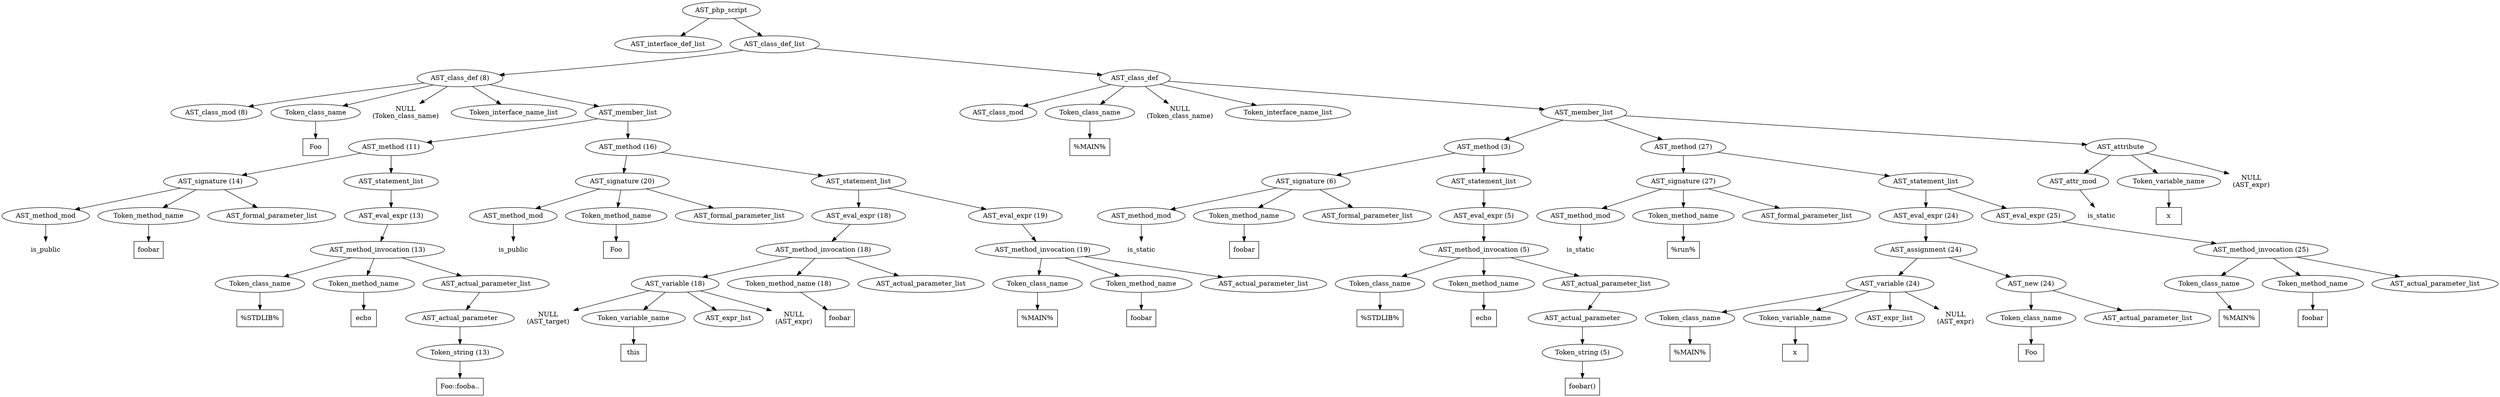 /*
 * AST in dot format generated by phc -- the PHP compiler
 */

digraph AST {
node_0 [label="AST_php_script"];
node_1 [label="AST_interface_def_list"];
node_2 [label="AST_class_def_list"];
node_3 [label="AST_class_def (8)"];
node_4 [label="AST_class_mod (8)"];
node_5 [label="Token_class_name"];
node_6 [label="Foo", shape=box]
node_5 -> node_6;
node_7 [label="NULL\n(Token_class_name)", shape=plaintext]
node_8 [label="Token_interface_name_list"];
node_9 [label="AST_member_list"];
node_10 [label="AST_method (11)"];
node_11 [label="AST_signature (14)"];
node_12 [label="AST_method_mod"];
node_13 [label="is_public", shape=plaintext]
node_12 -> node_13;
node_14 [label="Token_method_name"];
node_15 [label="foobar", shape=box]
node_14 -> node_15;
node_16 [label="AST_formal_parameter_list"];
node_11 -> node_16;
node_11 -> node_14;
node_11 -> node_12;
node_17 [label="AST_statement_list"];
node_18 [label="AST_eval_expr (13)"];
node_19 [label="AST_method_invocation (13)"];
node_20 [label="Token_class_name"];
node_21 [label="%STDLIB%", shape=box]
node_20 -> node_21;
node_22 [label="Token_method_name"];
node_23 [label="echo", shape=box]
node_22 -> node_23;
node_24 [label="AST_actual_parameter_list"];
node_25 [label="AST_actual_parameter"];
node_26 [label="Token_string (13)"];
node_27 [label="Foo::fooba..", shape=box]
node_26 -> node_27;
node_25 -> node_26;
node_24 -> node_25;
node_19 -> node_24;
node_19 -> node_22;
node_19 -> node_20;
node_18 -> node_19;
node_17 -> node_18;
node_10 -> node_17;
node_10 -> node_11;
node_28 [label="AST_method (16)"];
node_29 [label="AST_signature (20)"];
node_30 [label="AST_method_mod"];
node_31 [label="is_public", shape=plaintext]
node_30 -> node_31;
node_32 [label="Token_method_name"];
node_33 [label="Foo", shape=box]
node_32 -> node_33;
node_34 [label="AST_formal_parameter_list"];
node_29 -> node_34;
node_29 -> node_32;
node_29 -> node_30;
node_35 [label="AST_statement_list"];
node_36 [label="AST_eval_expr (18)"];
node_37 [label="AST_method_invocation (18)"];
node_38 [label="AST_variable (18)"];
node_39 [label="NULL\n(AST_target)", shape=plaintext]
node_40 [label="Token_variable_name"];
node_41 [label="this", shape=box]
node_40 -> node_41;
node_42 [label="AST_expr_list"];
node_43 [label="NULL\n(AST_expr)", shape=plaintext]
node_38 -> node_43;
node_38 -> node_42;
node_38 -> node_40;
node_38 -> node_39;
node_44 [label="Token_method_name (18)"];
node_45 [label="foobar", shape=box]
node_44 -> node_45;
node_46 [label="AST_actual_parameter_list"];
node_37 -> node_46;
node_37 -> node_44;
node_37 -> node_38;
node_36 -> node_37;
node_47 [label="AST_eval_expr (19)"];
node_48 [label="AST_method_invocation (19)"];
node_49 [label="Token_class_name"];
node_50 [label="%MAIN%", shape=box]
node_49 -> node_50;
node_51 [label="Token_method_name"];
node_52 [label="foobar", shape=box]
node_51 -> node_52;
node_53 [label="AST_actual_parameter_list"];
node_48 -> node_53;
node_48 -> node_51;
node_48 -> node_49;
node_47 -> node_48;
node_35 -> node_47;
node_35 -> node_36;
node_28 -> node_35;
node_28 -> node_29;
node_9 -> node_28;
node_9 -> node_10;
node_3 -> node_9;
node_3 -> node_8;
node_3 -> node_7;
node_3 -> node_5;
node_3 -> node_4;
node_54 [label="AST_class_def"];
node_55 [label="AST_class_mod"];
node_56 [label="Token_class_name"];
node_57 [label="%MAIN%", shape=box]
node_56 -> node_57;
node_58 [label="NULL\n(Token_class_name)", shape=plaintext]
node_59 [label="Token_interface_name_list"];
node_60 [label="AST_member_list"];
node_61 [label="AST_method (3)"];
node_62 [label="AST_signature (6)"];
node_63 [label="AST_method_mod"];
node_64 [label="is_static", shape=plaintext]
node_63 -> node_64;
node_65 [label="Token_method_name"];
node_66 [label="foobar", shape=box]
node_65 -> node_66;
node_67 [label="AST_formal_parameter_list"];
node_62 -> node_67;
node_62 -> node_65;
node_62 -> node_63;
node_68 [label="AST_statement_list"];
node_69 [label="AST_eval_expr (5)"];
node_70 [label="AST_method_invocation (5)"];
node_71 [label="Token_class_name"];
node_72 [label="%STDLIB%", shape=box]
node_71 -> node_72;
node_73 [label="Token_method_name"];
node_74 [label="echo", shape=box]
node_73 -> node_74;
node_75 [label="AST_actual_parameter_list"];
node_76 [label="AST_actual_parameter"];
node_77 [label="Token_string (5)"];
node_78 [label="foobar()", shape=box]
node_77 -> node_78;
node_76 -> node_77;
node_75 -> node_76;
node_70 -> node_75;
node_70 -> node_73;
node_70 -> node_71;
node_69 -> node_70;
node_68 -> node_69;
node_61 -> node_68;
node_61 -> node_62;
node_79 [label="AST_method (27)"];
node_80 [label="AST_signature (27)"];
node_81 [label="AST_method_mod"];
node_82 [label="is_static", shape=plaintext]
node_81 -> node_82;
node_83 [label="Token_method_name"];
node_84 [label="%run%", shape=box]
node_83 -> node_84;
node_85 [label="AST_formal_parameter_list"];
node_80 -> node_85;
node_80 -> node_83;
node_80 -> node_81;
node_86 [label="AST_statement_list"];
node_87 [label="AST_eval_expr (24)"];
node_88 [label="AST_assignment (24)"];
node_89 [label="AST_variable (24)"];
node_90 [label="Token_class_name"];
node_91 [label="%MAIN%", shape=box]
node_90 -> node_91;
node_92 [label="Token_variable_name"];
node_93 [label="x", shape=box]
node_92 -> node_93;
node_94 [label="AST_expr_list"];
node_95 [label="NULL\n(AST_expr)", shape=plaintext]
node_89 -> node_95;
node_89 -> node_94;
node_89 -> node_92;
node_89 -> node_90;
node_96 [label="AST_new (24)"];
node_97 [label="Token_class_name"];
node_98 [label="Foo", shape=box]
node_97 -> node_98;
node_99 [label="AST_actual_parameter_list"];
node_96 -> node_99;
node_96 -> node_97;
node_88 -> node_96;
node_88 -> node_89;
node_87 -> node_88;
node_100 [label="AST_eval_expr (25)"];
node_101 [label="AST_method_invocation (25)"];
node_102 [label="Token_class_name"];
node_103 [label="%MAIN%", shape=box]
node_102 -> node_103;
node_104 [label="Token_method_name"];
node_105 [label="foobar", shape=box]
node_104 -> node_105;
node_106 [label="AST_actual_parameter_list"];
node_101 -> node_106;
node_101 -> node_104;
node_101 -> node_102;
node_100 -> node_101;
node_86 -> node_100;
node_86 -> node_87;
node_79 -> node_86;
node_79 -> node_80;
node_107 [label="AST_attribute"];
node_108 [label="AST_attr_mod"];
node_109 [label="is_static", shape=plaintext]
node_108 -> node_109;
node_110 [label="Token_variable_name"];
node_111 [label="x", shape=box]
node_110 -> node_111;
node_112 [label="NULL\n(AST_expr)", shape=plaintext]
node_107 -> node_112;
node_107 -> node_110;
node_107 -> node_108;
node_60 -> node_107;
node_60 -> node_79;
node_60 -> node_61;
node_54 -> node_60;
node_54 -> node_59;
node_54 -> node_58;
node_54 -> node_56;
node_54 -> node_55;
node_2 -> node_54;
node_2 -> node_3;
node_0 -> node_2;
node_0 -> node_1;
}
